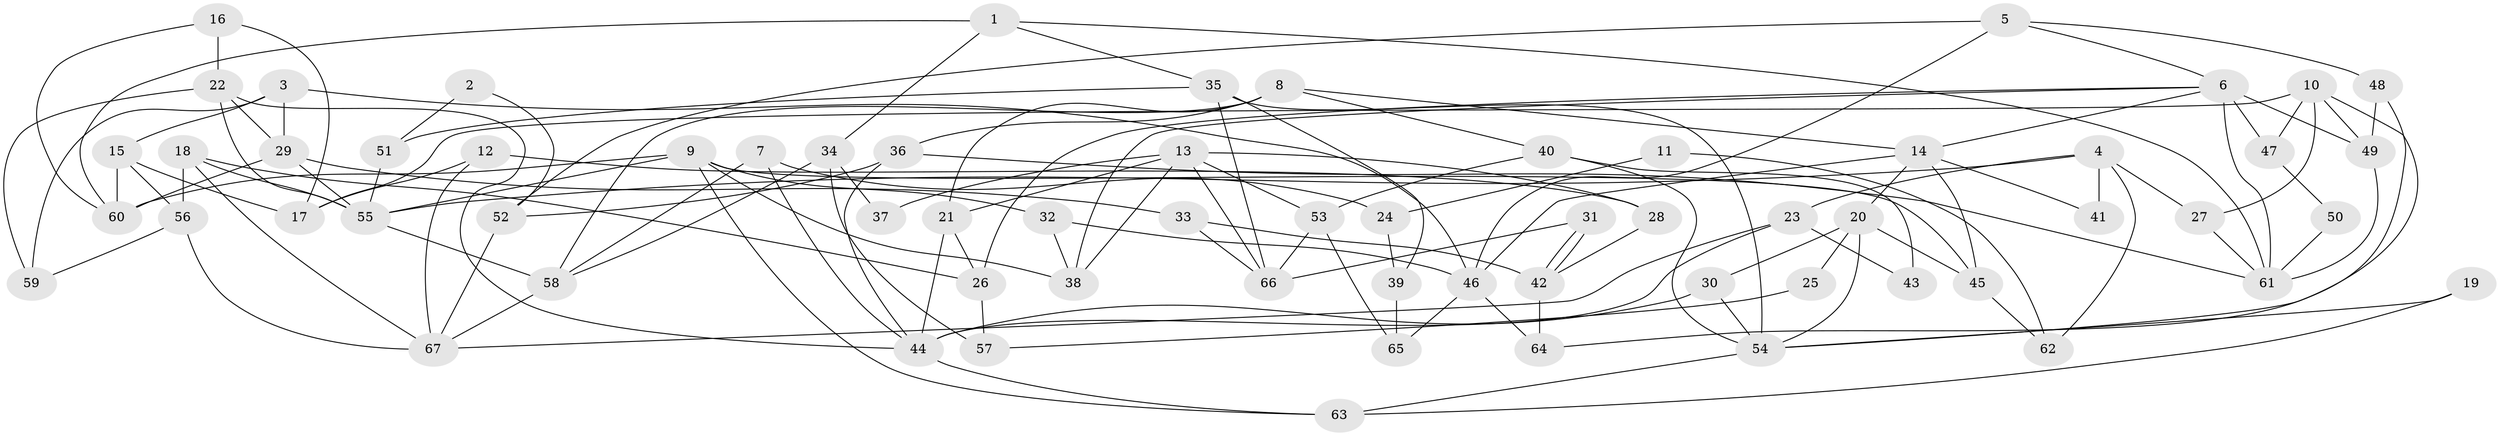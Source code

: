 // Generated by graph-tools (version 1.1) at 2025/02/03/09/25 03:02:07]
// undirected, 67 vertices, 134 edges
graph export_dot {
graph [start="1"]
  node [color=gray90,style=filled];
  1;
  2;
  3;
  4;
  5;
  6;
  7;
  8;
  9;
  10;
  11;
  12;
  13;
  14;
  15;
  16;
  17;
  18;
  19;
  20;
  21;
  22;
  23;
  24;
  25;
  26;
  27;
  28;
  29;
  30;
  31;
  32;
  33;
  34;
  35;
  36;
  37;
  38;
  39;
  40;
  41;
  42;
  43;
  44;
  45;
  46;
  47;
  48;
  49;
  50;
  51;
  52;
  53;
  54;
  55;
  56;
  57;
  58;
  59;
  60;
  61;
  62;
  63;
  64;
  65;
  66;
  67;
  1 -- 60;
  1 -- 61;
  1 -- 34;
  1 -- 35;
  2 -- 51;
  2 -- 52;
  3 -- 46;
  3 -- 29;
  3 -- 15;
  3 -- 59;
  4 -- 23;
  4 -- 55;
  4 -- 27;
  4 -- 41;
  4 -- 62;
  5 -- 6;
  5 -- 48;
  5 -- 46;
  5 -- 52;
  6 -- 61;
  6 -- 26;
  6 -- 14;
  6 -- 38;
  6 -- 47;
  6 -- 49;
  7 -- 58;
  7 -- 44;
  7 -- 24;
  8 -- 58;
  8 -- 14;
  8 -- 21;
  8 -- 36;
  8 -- 40;
  9 -- 55;
  9 -- 38;
  9 -- 32;
  9 -- 45;
  9 -- 60;
  9 -- 63;
  10 -- 54;
  10 -- 49;
  10 -- 17;
  10 -- 27;
  10 -- 47;
  11 -- 62;
  11 -- 24;
  12 -- 67;
  12 -- 17;
  12 -- 28;
  13 -- 66;
  13 -- 53;
  13 -- 21;
  13 -- 28;
  13 -- 37;
  13 -- 38;
  14 -- 46;
  14 -- 20;
  14 -- 41;
  14 -- 45;
  15 -- 17;
  15 -- 56;
  15 -- 60;
  16 -- 22;
  16 -- 60;
  16 -- 17;
  18 -- 56;
  18 -- 67;
  18 -- 26;
  18 -- 55;
  19 -- 63;
  19 -- 54;
  20 -- 45;
  20 -- 25;
  20 -- 30;
  20 -- 54;
  21 -- 26;
  21 -- 44;
  22 -- 44;
  22 -- 55;
  22 -- 29;
  22 -- 59;
  23 -- 67;
  23 -- 44;
  23 -- 43;
  24 -- 39;
  25 -- 57;
  26 -- 57;
  27 -- 61;
  28 -- 42;
  29 -- 60;
  29 -- 33;
  29 -- 55;
  30 -- 44;
  30 -- 54;
  31 -- 42;
  31 -- 42;
  31 -- 66;
  32 -- 38;
  32 -- 46;
  33 -- 42;
  33 -- 66;
  34 -- 58;
  34 -- 37;
  34 -- 57;
  35 -- 54;
  35 -- 39;
  35 -- 51;
  35 -- 66;
  36 -- 44;
  36 -- 52;
  36 -- 61;
  39 -- 65;
  40 -- 54;
  40 -- 43;
  40 -- 53;
  42 -- 64;
  44 -- 63;
  45 -- 62;
  46 -- 64;
  46 -- 65;
  47 -- 50;
  48 -- 49;
  48 -- 64;
  49 -- 61;
  50 -- 61;
  51 -- 55;
  52 -- 67;
  53 -- 66;
  53 -- 65;
  54 -- 63;
  55 -- 58;
  56 -- 59;
  56 -- 67;
  58 -- 67;
}
